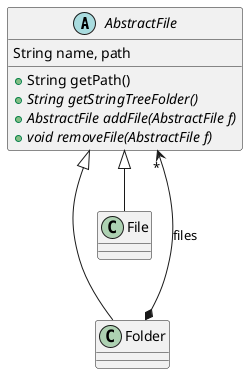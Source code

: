 @startuml
'https://plantuml.com/class-diagram

abstract class AbstractFile {
    String name, path
    + String getPath()
    + {abstract} String getStringTreeFolder()
    + {abstract} AbstractFile addFile(AbstractFile f)
    + {abstract} void removeFile(AbstractFile f)
}

class Folder {

}

class File {

}

Folder *---> "*" AbstractFile: files

AbstractFile <|-- File
AbstractFile <|-- Folder


@enduml